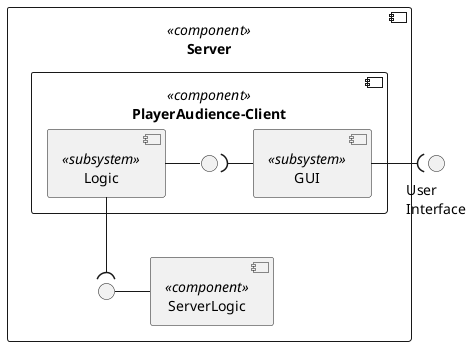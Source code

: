 @startuml
() "User\nInterface" as ui

component "Server" <<component>> as sl{
    () " " as api

    component "PlayerAudience-Client" <<component>> as ac{
        [GUI] <<subsystem>>
        [Logic] <<subsystem>>
        () " " as empty
    }

    [ServerLogic] <<component>> as server


}
ui )-left- GUI
empty -left- Logic
GUI -left-( empty
Logic -down-( api
api -server

@enduml
